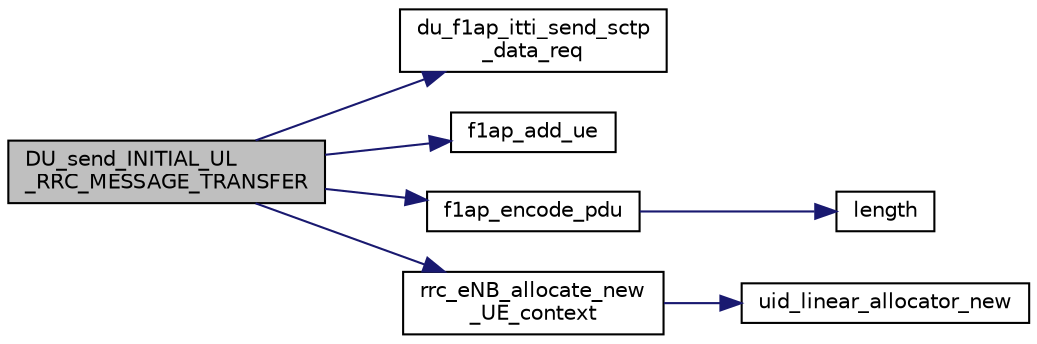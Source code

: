 digraph "DU_send_INITIAL_UL_RRC_MESSAGE_TRANSFER"
{
 // LATEX_PDF_SIZE
  edge [fontname="Helvetica",fontsize="10",labelfontname="Helvetica",labelfontsize="10"];
  node [fontname="Helvetica",fontsize="10",shape=record];
  rankdir="LR";
  Node1 [label="DU_send_INITIAL_UL\l_RRC_MESSAGE_TRANSFER",height=0.2,width=0.4,color="black", fillcolor="grey75", style="filled", fontcolor="black",tooltip=" "];
  Node1 -> Node2 [color="midnightblue",fontsize="10",style="solid",fontname="Helvetica"];
  Node2 [label="du_f1ap_itti_send_sctp\l_data_req",height=0.2,width=0.4,color="black", fillcolor="white", style="filled",URL="$f1ap__itti__messaging_8c.html#aefac93d9d3cf31f8e5b39050a4ecc3a2",tooltip=" "];
  Node1 -> Node3 [color="midnightblue",fontsize="10",style="solid",fontname="Helvetica"];
  Node3 [label="f1ap_add_ue",height=0.2,width=0.4,color="black", fillcolor="white", style="filled",URL="$f1ap__common_8c.html#a9191a13911f7bca2beb79cf41826ab9e",tooltip=" "];
  Node1 -> Node4 [color="midnightblue",fontsize="10",style="solid",fontname="Helvetica"];
  Node4 [label="f1ap_encode_pdu",height=0.2,width=0.4,color="black", fillcolor="white", style="filled",URL="$f1ap__encoder_8c.html#aeb101e0107e90201d0a11b82b3fab4b9",tooltip=" "];
  Node4 -> Node5 [color="midnightblue",fontsize="10",style="solid",fontname="Helvetica"];
  Node5 [label="length",height=0.2,width=0.4,color="black", fillcolor="white", style="filled",URL="$UTIL_2OMG_2common_8c.html#a587e0ad0d0cc2677421231a08c3a614b",tooltip="Helper function to return the length of a string."];
  Node1 -> Node6 [color="midnightblue",fontsize="10",style="solid",fontname="Helvetica"];
  Node6 [label="rrc_eNB_allocate_new\l_UE_context",height=0.2,width=0.4,color="black", fillcolor="white", style="filled",URL="$rrc__eNB__UE__context_8c.html#ae50fcc550622acf95507d021e64866c0",tooltip=" "];
  Node6 -> Node7 [color="midnightblue",fontsize="10",style="solid",fontname="Helvetica"];
  Node7 [label="uid_linear_allocator_new",height=0.2,width=0.4,color="black", fillcolor="white", style="filled",URL="$rrc__eNB__UE__context_8c.html#a3da088e4354b184de804b3d1bc7fe94b",tooltip=" "];
}
